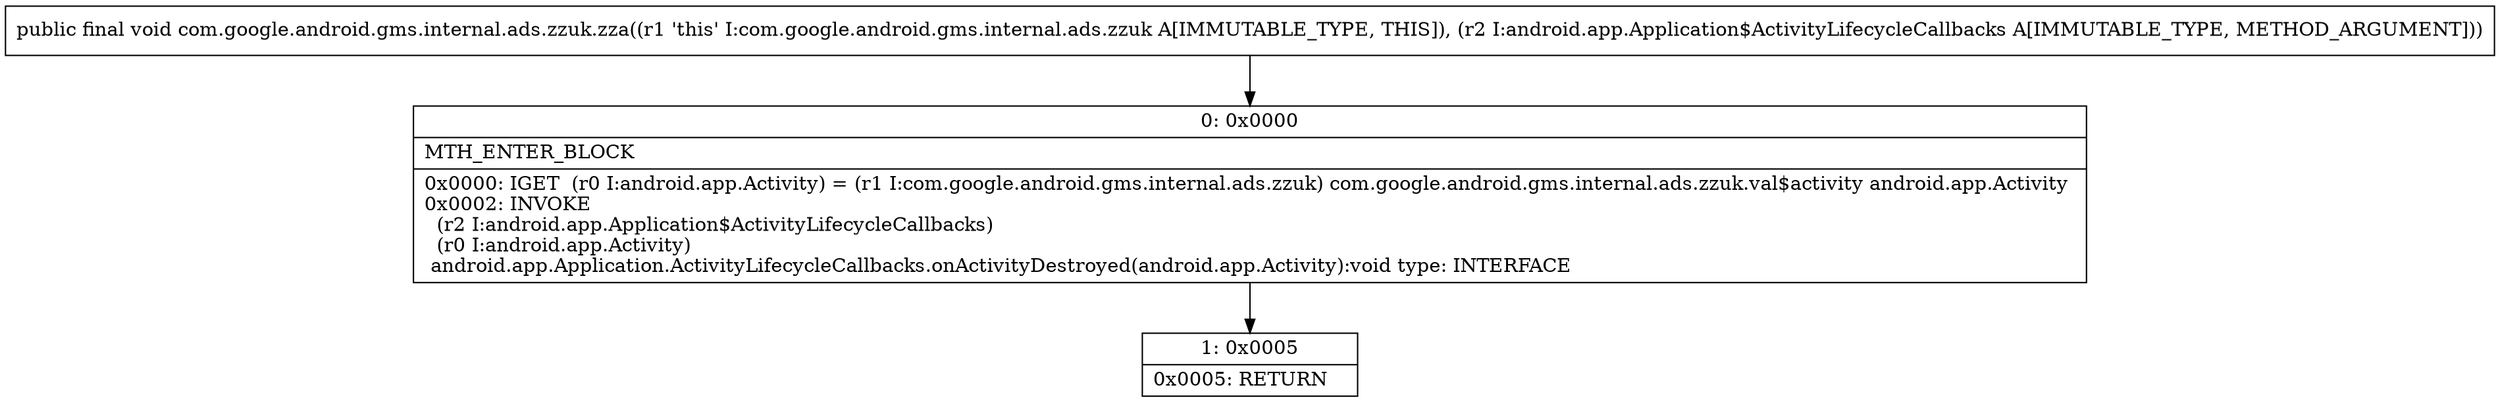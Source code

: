 digraph "CFG forcom.google.android.gms.internal.ads.zzuk.zza(Landroid\/app\/Application$ActivityLifecycleCallbacks;)V" {
Node_0 [shape=record,label="{0\:\ 0x0000|MTH_ENTER_BLOCK\l|0x0000: IGET  (r0 I:android.app.Activity) = (r1 I:com.google.android.gms.internal.ads.zzuk) com.google.android.gms.internal.ads.zzuk.val$activity android.app.Activity \l0x0002: INVOKE  \l  (r2 I:android.app.Application$ActivityLifecycleCallbacks)\l  (r0 I:android.app.Activity)\l android.app.Application.ActivityLifecycleCallbacks.onActivityDestroyed(android.app.Activity):void type: INTERFACE \l}"];
Node_1 [shape=record,label="{1\:\ 0x0005|0x0005: RETURN   \l}"];
MethodNode[shape=record,label="{public final void com.google.android.gms.internal.ads.zzuk.zza((r1 'this' I:com.google.android.gms.internal.ads.zzuk A[IMMUTABLE_TYPE, THIS]), (r2 I:android.app.Application$ActivityLifecycleCallbacks A[IMMUTABLE_TYPE, METHOD_ARGUMENT])) }"];
MethodNode -> Node_0;
Node_0 -> Node_1;
}

